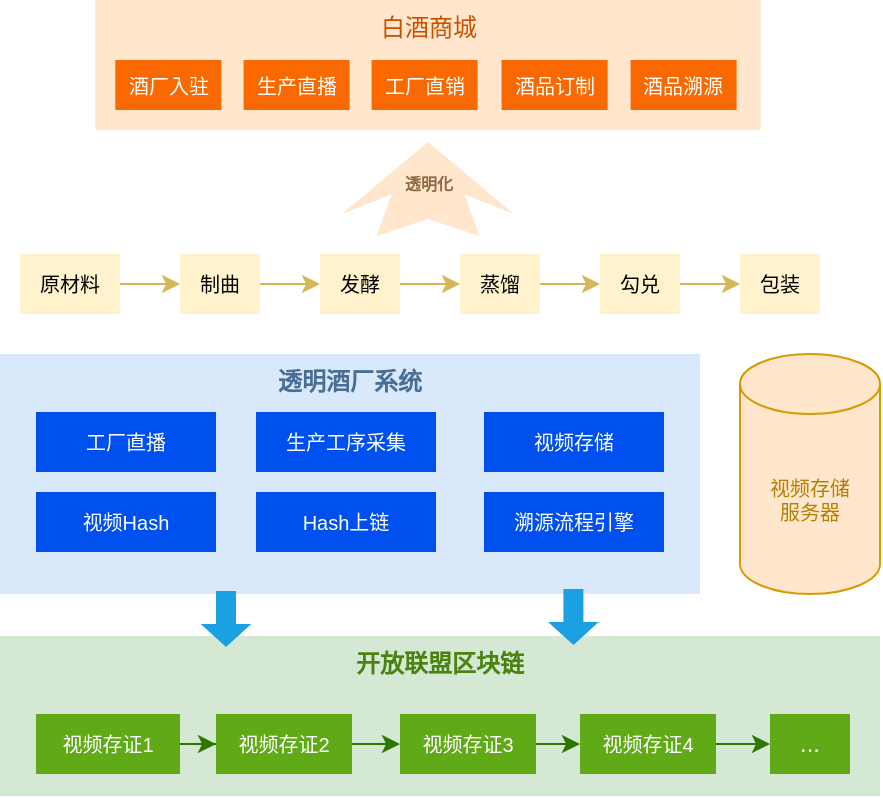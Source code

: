 <mxfile version="24.6.4" type="github">
  <diagram name="第 1 页" id="CQOX06ow4Ir3IROy69nW">
    <mxGraphModel dx="675" dy="476" grid="0" gridSize="10" guides="1" tooltips="1" connect="1" arrows="1" fold="1" page="1" pageScale="1" pageWidth="827" pageHeight="1169" math="0" shadow="0">
      <root>
        <mxCell id="0" />
        <mxCell id="1" parent="0" />
        <mxCell id="XxVU2mzADCavuC9aInY1-1" value="开放联盟区块链" style="rounded=0;whiteSpace=wrap;html=1;verticalAlign=top;fillColor=#d5e8d4;strokeColor=none;fontColor=#4B8211;fontStyle=1" vertex="1" parent="1">
          <mxGeometry x="70" y="591" width="440" height="80" as="geometry" />
        </mxCell>
        <mxCell id="XxVU2mzADCavuC9aInY1-3" value="透明酒厂系统" style="rounded=0;whiteSpace=wrap;html=1;verticalAlign=top;fillColor=#dae8fc;strokeColor=none;fontColor=#4A6F94;fontStyle=1" vertex="1" parent="1">
          <mxGeometry x="70" y="450" width="350" height="120" as="geometry" />
        </mxCell>
        <mxCell id="XxVU2mzADCavuC9aInY1-4" value="视频存储&lt;div style=&quot;font-size: 10px;&quot;&gt;服务器&lt;/div&gt;" style="shape=cylinder3;whiteSpace=wrap;html=1;boundedLbl=1;backgroundOutline=1;size=15;fillColor=#ffe6cc;strokeColor=#d79b00;fontColor=#B38002;fontSize=10;" vertex="1" parent="1">
          <mxGeometry x="440" y="450" width="70" height="120" as="geometry" />
        </mxCell>
        <mxCell id="XxVU2mzADCavuC9aInY1-5" value="工厂直播" style="rounded=0;whiteSpace=wrap;html=1;fillColor=#0050ef;strokeColor=none;fontColor=#ffffff;fontSize=10;" vertex="1" parent="1">
          <mxGeometry x="88" y="479" width="90" height="30" as="geometry" />
        </mxCell>
        <mxCell id="XxVU2mzADCavuC9aInY1-6" value="生产工序采集" style="rounded=0;whiteSpace=wrap;html=1;fillColor=#0050ef;strokeColor=none;fontColor=#ffffff;fontSize=10;" vertex="1" parent="1">
          <mxGeometry x="198" y="479" width="90" height="30" as="geometry" />
        </mxCell>
        <mxCell id="XxVU2mzADCavuC9aInY1-7" value="视频存储" style="rounded=0;whiteSpace=wrap;html=1;fillColor=#0050ef;strokeColor=none;fontColor=#ffffff;fontSize=10;" vertex="1" parent="1">
          <mxGeometry x="312" y="479" width="90" height="30" as="geometry" />
        </mxCell>
        <mxCell id="XxVU2mzADCavuC9aInY1-12" value="Hash上链" style="rounded=0;whiteSpace=wrap;html=1;fillColor=#0050ef;strokeColor=none;fontColor=#ffffff;fontSize=10;" vertex="1" parent="1">
          <mxGeometry x="198" y="519" width="90" height="30" as="geometry" />
        </mxCell>
        <mxCell id="XxVU2mzADCavuC9aInY1-13" value="溯源流程引擎" style="rounded=0;whiteSpace=wrap;html=1;fillColor=#0050ef;strokeColor=none;fontColor=#ffffff;fontSize=10;" vertex="1" parent="1">
          <mxGeometry x="312" y="519" width="90" height="30" as="geometry" />
        </mxCell>
        <mxCell id="XxVU2mzADCavuC9aInY1-14" value="视频Hash" style="rounded=0;whiteSpace=wrap;html=1;fillColor=#0050ef;strokeColor=none;fontColor=#ffffff;fontSize=10;" vertex="1" parent="1">
          <mxGeometry x="88" y="519" width="90" height="30" as="geometry" />
        </mxCell>
        <mxCell id="XxVU2mzADCavuC9aInY1-33" style="edgeStyle=orthogonalEdgeStyle;rounded=0;orthogonalLoop=1;jettySize=auto;html=1;fillColor=#60a917;strokeColor=#2D7600;" edge="1" parent="1" source="XxVU2mzADCavuC9aInY1-27" target="XxVU2mzADCavuC9aInY1-29">
          <mxGeometry relative="1" as="geometry" />
        </mxCell>
        <mxCell id="XxVU2mzADCavuC9aInY1-27" value="视频存证1" style="rounded=0;whiteSpace=wrap;html=1;fillColor=#60a917;strokeColor=none;fontColor=#ffffff;fontSize=10;" vertex="1" parent="1">
          <mxGeometry x="88" y="630" width="72" height="30" as="geometry" />
        </mxCell>
        <mxCell id="XxVU2mzADCavuC9aInY1-34" style="edgeStyle=orthogonalEdgeStyle;rounded=0;orthogonalLoop=1;jettySize=auto;html=1;fillColor=#60a917;strokeColor=#2D7600;" edge="1" parent="1" source="XxVU2mzADCavuC9aInY1-29" target="XxVU2mzADCavuC9aInY1-30">
          <mxGeometry relative="1" as="geometry" />
        </mxCell>
        <mxCell id="XxVU2mzADCavuC9aInY1-29" value="视频存证2" style="rounded=0;whiteSpace=wrap;html=1;fillColor=#60a917;strokeColor=none;fontColor=#ffffff;fontSize=10;" vertex="1" parent="1">
          <mxGeometry x="178" y="630" width="68" height="30" as="geometry" />
        </mxCell>
        <mxCell id="XxVU2mzADCavuC9aInY1-35" style="edgeStyle=orthogonalEdgeStyle;rounded=0;orthogonalLoop=1;jettySize=auto;html=1;fillColor=#60a917;strokeColor=#2D7600;" edge="1" parent="1" source="XxVU2mzADCavuC9aInY1-30" target="XxVU2mzADCavuC9aInY1-31">
          <mxGeometry relative="1" as="geometry" />
        </mxCell>
        <mxCell id="XxVU2mzADCavuC9aInY1-30" value="视频存证3" style="rounded=0;whiteSpace=wrap;html=1;fillColor=#60a917;strokeColor=none;fontColor=#ffffff;fontSize=10;" vertex="1" parent="1">
          <mxGeometry x="270" y="630" width="68" height="30" as="geometry" />
        </mxCell>
        <mxCell id="XxVU2mzADCavuC9aInY1-36" style="edgeStyle=orthogonalEdgeStyle;rounded=0;orthogonalLoop=1;jettySize=auto;html=1;entryX=0;entryY=0.5;entryDx=0;entryDy=0;fillColor=#60a917;strokeColor=#2D7600;" edge="1" parent="1" source="XxVU2mzADCavuC9aInY1-31" target="XxVU2mzADCavuC9aInY1-32">
          <mxGeometry relative="1" as="geometry" />
        </mxCell>
        <mxCell id="XxVU2mzADCavuC9aInY1-31" value="视频存证4" style="rounded=0;whiteSpace=wrap;html=1;fillColor=#60a917;strokeColor=none;fontColor=#ffffff;fontSize=10;" vertex="1" parent="1">
          <mxGeometry x="360" y="630" width="68" height="30" as="geometry" />
        </mxCell>
        <mxCell id="XxVU2mzADCavuC9aInY1-32" value="..." style="rounded=0;whiteSpace=wrap;html=1;fillColor=#60a917;strokeColor=none;fontColor=#ffffff;" vertex="1" parent="1">
          <mxGeometry x="455" y="630" width="40" height="30" as="geometry" />
        </mxCell>
        <mxCell id="XxVU2mzADCavuC9aInY1-17" value="" style="edgeStyle=orthogonalEdgeStyle;rounded=0;orthogonalLoop=1;jettySize=auto;html=1;fillColor=#fff2cc;strokeColor=#d6b656;" edge="1" parent="1" source="XxVU2mzADCavuC9aInY1-15" target="XxVU2mzADCavuC9aInY1-16">
          <mxGeometry relative="1" as="geometry" />
        </mxCell>
        <mxCell id="XxVU2mzADCavuC9aInY1-15" value="原材料" style="rounded=0;whiteSpace=wrap;html=1;fillColor=#fff2cc;strokeColor=none;fontSize=10;" vertex="1" parent="1">
          <mxGeometry x="80" y="400" width="50" height="30" as="geometry" />
        </mxCell>
        <mxCell id="XxVU2mzADCavuC9aInY1-19" value="" style="edgeStyle=orthogonalEdgeStyle;rounded=0;orthogonalLoop=1;jettySize=auto;html=1;fillColor=#fff2cc;strokeColor=#d6b656;" edge="1" parent="1" source="XxVU2mzADCavuC9aInY1-16" target="XxVU2mzADCavuC9aInY1-18">
          <mxGeometry relative="1" as="geometry" />
        </mxCell>
        <mxCell id="XxVU2mzADCavuC9aInY1-16" value="制曲" style="rounded=0;whiteSpace=wrap;html=1;fillColor=#fff2cc;strokeColor=none;fontSize=10;" vertex="1" parent="1">
          <mxGeometry x="160" y="400" width="40" height="30" as="geometry" />
        </mxCell>
        <mxCell id="XxVU2mzADCavuC9aInY1-21" value="" style="edgeStyle=orthogonalEdgeStyle;rounded=0;orthogonalLoop=1;jettySize=auto;html=1;fillColor=#fff2cc;strokeColor=#d6b656;" edge="1" parent="1" source="XxVU2mzADCavuC9aInY1-18" target="XxVU2mzADCavuC9aInY1-20">
          <mxGeometry relative="1" as="geometry" />
        </mxCell>
        <mxCell id="XxVU2mzADCavuC9aInY1-18" value="发酵" style="rounded=0;whiteSpace=wrap;html=1;fillColor=#fff2cc;strokeColor=none;fontSize=10;" vertex="1" parent="1">
          <mxGeometry x="230" y="400" width="40" height="30" as="geometry" />
        </mxCell>
        <mxCell id="XxVU2mzADCavuC9aInY1-23" value="" style="edgeStyle=orthogonalEdgeStyle;rounded=0;orthogonalLoop=1;jettySize=auto;html=1;fillColor=#fff2cc;strokeColor=#d6b656;" edge="1" parent="1" source="XxVU2mzADCavuC9aInY1-20" target="XxVU2mzADCavuC9aInY1-22">
          <mxGeometry relative="1" as="geometry" />
        </mxCell>
        <mxCell id="XxVU2mzADCavuC9aInY1-20" value="蒸馏" style="rounded=0;whiteSpace=wrap;html=1;fillColor=#fff2cc;strokeColor=none;fontSize=10;" vertex="1" parent="1">
          <mxGeometry x="300" y="400" width="40" height="30" as="geometry" />
        </mxCell>
        <mxCell id="XxVU2mzADCavuC9aInY1-25" style="edgeStyle=orthogonalEdgeStyle;rounded=0;orthogonalLoop=1;jettySize=auto;html=1;fillColor=#fff2cc;strokeColor=#d6b656;" edge="1" parent="1" source="XxVU2mzADCavuC9aInY1-22" target="XxVU2mzADCavuC9aInY1-24">
          <mxGeometry relative="1" as="geometry" />
        </mxCell>
        <mxCell id="XxVU2mzADCavuC9aInY1-22" value="勾兑" style="rounded=0;whiteSpace=wrap;html=1;fillColor=#fff2cc;strokeColor=none;fontSize=10;" vertex="1" parent="1">
          <mxGeometry x="370" y="400" width="40" height="30" as="geometry" />
        </mxCell>
        <mxCell id="XxVU2mzADCavuC9aInY1-24" value="包装" style="rounded=0;whiteSpace=wrap;html=1;fillColor=#fff2cc;strokeColor=none;fontSize=10;" vertex="1" parent="1">
          <mxGeometry x="440" y="400" width="40" height="30" as="geometry" />
        </mxCell>
        <mxCell id="XxVU2mzADCavuC9aInY1-37" value="" style="shape=flexArrow;endArrow=classic;html=1;rounded=0;strokeWidth=1;endWidth=14.286;endSize=3.509;fillColor=#1ba1e2;strokeColor=none;" edge="1" parent="1">
          <mxGeometry width="50" height="50" relative="1" as="geometry">
            <mxPoint x="183" y="568" as="sourcePoint" />
            <mxPoint x="183" y="597" as="targetPoint" />
          </mxGeometry>
        </mxCell>
        <mxCell id="XxVU2mzADCavuC9aInY1-38" value="" style="shape=flexArrow;endArrow=classic;html=1;rounded=0;strokeWidth=1;endWidth=14.286;endSize=3.509;fillColor=#1ba1e2;strokeColor=none;" edge="1" parent="1">
          <mxGeometry width="50" height="50" relative="1" as="geometry">
            <mxPoint x="356.71" y="567" as="sourcePoint" />
            <mxPoint x="356.71" y="596" as="targetPoint" />
          </mxGeometry>
        </mxCell>
        <mxCell id="XxVU2mzADCavuC9aInY1-39" value="" style="html=1;shadow=0;dashed=0;align=center;verticalAlign=middle;shape=mxgraph.arrows2.stylisedArrow;dy=0.58;dx=25.99;notch=8.44;feather=0.4;rotation=-90;fillColor=#ffe6cc;strokeColor=none;" vertex="1" parent="1">
          <mxGeometry x="260.5" y="324.5" width="47" height="86" as="geometry" />
        </mxCell>
        <mxCell id="XxVU2mzADCavuC9aInY1-40" value="白酒商城" style="rounded=0;whiteSpace=wrap;html=1;verticalAlign=top;fontSize=12;fillColor=#ffe6cc;strokeColor=none;fontColor=#C75200;" vertex="1" parent="1">
          <mxGeometry x="117.68" y="273" width="332.63" height="65" as="geometry" />
        </mxCell>
        <mxCell id="XxVU2mzADCavuC9aInY1-41" value="生产直播" style="rounded=0;whiteSpace=wrap;html=1;fontSize=10;fillColor=#fa6800;fontColor=#FFFFFF;strokeColor=none;" vertex="1" parent="1">
          <mxGeometry x="191.81" y="303" width="53" height="25" as="geometry" />
        </mxCell>
        <mxCell id="XxVU2mzADCavuC9aInY1-42" value="工厂直销" style="rounded=0;whiteSpace=wrap;html=1;fontSize=10;fillColor=#fa6800;fontColor=#FFFFFF;strokeColor=none;" vertex="1" parent="1">
          <mxGeometry x="255.81" y="303" width="53" height="25" as="geometry" />
        </mxCell>
        <mxCell id="XxVU2mzADCavuC9aInY1-43" value="酒品订制" style="rounded=0;whiteSpace=wrap;html=1;fontSize=10;fillColor=#fa6800;fontColor=#FFFFFF;strokeColor=none;" vertex="1" parent="1">
          <mxGeometry x="320.81" y="303" width="53" height="25" as="geometry" />
        </mxCell>
        <mxCell id="XxVU2mzADCavuC9aInY1-44" value="酒品溯源" style="rounded=0;whiteSpace=wrap;html=1;fontSize=10;fillColor=#fa6800;fontColor=#FFFFFF;strokeColor=none;" vertex="1" parent="1">
          <mxGeometry x="385.31" y="303" width="53" height="25" as="geometry" />
        </mxCell>
        <mxCell id="XxVU2mzADCavuC9aInY1-45" value="透明化" style="text;html=1;align=center;verticalAlign=middle;resizable=0;points=[];autosize=1;strokeColor=none;fillColor=none;fontSize=8;fontColor=#8C6A42;fontStyle=1" vertex="1" parent="1">
          <mxGeometry x="263" y="354" width="42" height="22" as="geometry" />
        </mxCell>
        <mxCell id="XxVU2mzADCavuC9aInY1-46" value="酒厂入驻" style="rounded=0;whiteSpace=wrap;html=1;fontSize=10;fillColor=#fa6800;fontColor=#FFFFFF;strokeColor=none;" vertex="1" parent="1">
          <mxGeometry x="127.68" y="303" width="53" height="25" as="geometry" />
        </mxCell>
      </root>
    </mxGraphModel>
  </diagram>
</mxfile>
